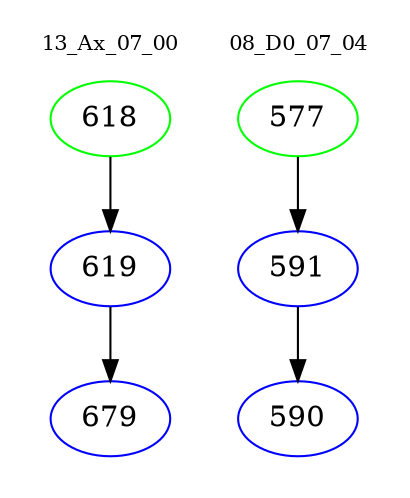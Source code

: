 digraph{
subgraph cluster_0 {
color = white
label = "13_Ax_07_00";
fontsize=10;
T0_618 [label="618", color="green"]
T0_618 -> T0_619 [color="black"]
T0_619 [label="619", color="blue"]
T0_619 -> T0_679 [color="black"]
T0_679 [label="679", color="blue"]
}
subgraph cluster_1 {
color = white
label = "08_D0_07_04";
fontsize=10;
T1_577 [label="577", color="green"]
T1_577 -> T1_591 [color="black"]
T1_591 [label="591", color="blue"]
T1_591 -> T1_590 [color="black"]
T1_590 [label="590", color="blue"]
}
}
